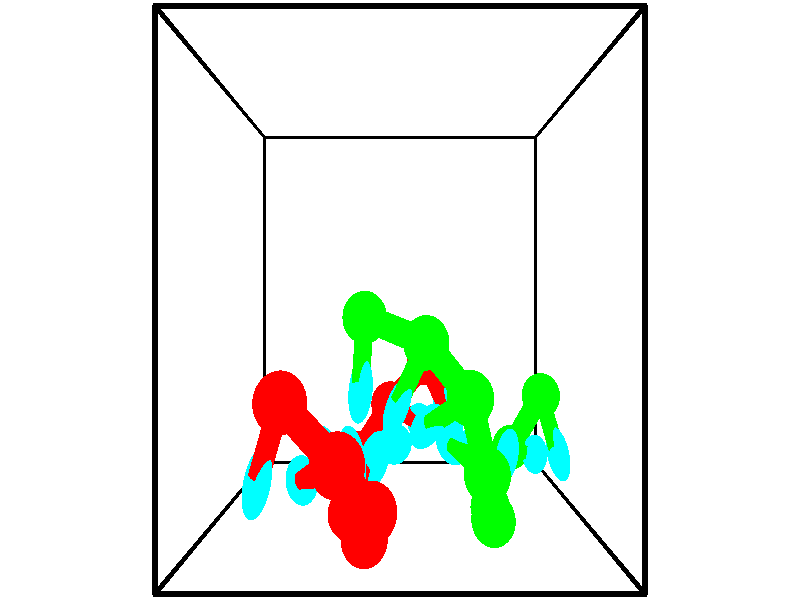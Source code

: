 // switches for output
#declare DRAW_BASES = 1; // possible values are 0, 1; only relevant for DNA ribbons
#declare DRAW_BASES_TYPE = 3; // possible values are 1, 2, 3; only relevant for DNA ribbons
#declare DRAW_FOG = 0; // set to 1 to enable fog

#include "colors.inc"

#include "transforms.inc"
background { rgb <1, 1, 1>}

#default {
   normal{
       ripples 0.25
       frequency 0.20
       turbulence 0.2
       lambda 5
   }
	finish {
		phong 0.1
		phong_size 40.
	}
}

// original window dimensions: 1024x640


// camera settings

camera {
	sky <-0, 1, 0>
	up <-0, 1, 0>
	right 1.6 * <1, 0, 0>
	location <2.5, 2.5, 11.1562>
	look_at <2.5, 2.5, 2.5>
	direction <0, 0, -8.6562>
	angle 67.0682
}


# declare cpy_camera_pos = <2.5, 2.5, 11.1562>;
# if (DRAW_FOG = 1)
fog {
	fog_type 2
	up vnormalize(cpy_camera_pos)
	color rgbt<1,1,1,0.3>
	distance 1e-5
	fog_alt 3e-3
	fog_offset 4
}
# end


// LIGHTS

# declare lum = 6;
global_settings {
	ambient_light rgb lum * <0.05, 0.05, 0.05>
	max_trace_level 15
}# declare cpy_direct_light_amount = 0.25;
light_source
{	1000 * <-1, -1, 1>,
	rgb lum * cpy_direct_light_amount
	parallel
}

light_source
{	1000 * <1, 1, -1>,
	rgb lum * cpy_direct_light_amount
	parallel
}

// strand 0

// nucleotide -1

// particle -1
sphere {
	<1.382708, 1.702734, 5.543692> 0.250000
	pigment { color rgbt <1,0,0,0> }
	no_shadow
}
cylinder {
	<1.246681, 1.330452, 5.489815>,  <1.165065, 1.107083, 5.457489>, 0.100000
	pigment { color rgbt <1,0,0,0> }
	no_shadow
}
cylinder {
	<1.246681, 1.330452, 5.489815>,  <1.382708, 1.702734, 5.543692>, 0.100000
	pigment { color rgbt <1,0,0,0> }
	no_shadow
}

// particle -1
sphere {
	<1.246681, 1.330452, 5.489815> 0.100000
	pigment { color rgbt <1,0,0,0> }
	no_shadow
}
sphere {
	0, 1
	scale<0.080000,0.200000,0.300000>
	matrix <0.722198, -0.166731, -0.671290,
		0.602316, -0.325558, 0.728853,
		-0.340066, -0.930705, -0.134693,
		1.144661, 1.051240, 5.449407>
	pigment { color rgbt <0,1,1,0> }
	no_shadow
}
cylinder {
	<1.939914, 1.272018, 5.788518>,  <1.382708, 1.702734, 5.543692>, 0.130000
	pigment { color rgbt <1,0,0,0> }
	no_shadow
}

// nucleotide -1

// particle -1
sphere {
	<1.939914, 1.272018, 5.788518> 0.250000
	pigment { color rgbt <1,0,0,0> }
	no_shadow
}
cylinder {
	<1.710579, 1.135185, 5.490723>,  <1.572978, 1.053086, 5.312045>, 0.100000
	pigment { color rgbt <1,0,0,0> }
	no_shadow
}
cylinder {
	<1.710579, 1.135185, 5.490723>,  <1.939914, 1.272018, 5.788518>, 0.100000
	pigment { color rgbt <1,0,0,0> }
	no_shadow
}

// particle -1
sphere {
	<1.710579, 1.135185, 5.490723> 0.100000
	pigment { color rgbt <1,0,0,0> }
	no_shadow
}
sphere {
	0, 1
	scale<0.080000,0.200000,0.300000>
	matrix <0.774947, 0.068563, -0.628296,
		0.265974, -0.937165, 0.225785,
		-0.573337, -0.342082, -0.744489,
		1.538578, 1.032561, 5.267376>
	pigment { color rgbt <0,1,1,0> }
	no_shadow
}
cylinder {
	<2.223358, 0.795351, 5.351657>,  <1.939914, 1.272018, 5.788518>, 0.130000
	pigment { color rgbt <1,0,0,0> }
	no_shadow
}

// nucleotide -1

// particle -1
sphere {
	<2.223358, 0.795351, 5.351657> 0.250000
	pigment { color rgbt <1,0,0,0> }
	no_shadow
}
cylinder {
	<1.962166, 1.023041, 5.151817>,  <1.805450, 1.159654, 5.031913>, 0.100000
	pigment { color rgbt <1,0,0,0> }
	no_shadow
}
cylinder {
	<1.962166, 1.023041, 5.151817>,  <2.223358, 0.795351, 5.351657>, 0.100000
	pigment { color rgbt <1,0,0,0> }
	no_shadow
}

// particle -1
sphere {
	<1.962166, 1.023041, 5.151817> 0.100000
	pigment { color rgbt <1,0,0,0> }
	no_shadow
}
sphere {
	0, 1
	scale<0.080000,0.200000,0.300000>
	matrix <0.664670, 0.114458, -0.738318,
		-0.363085, -0.814177, -0.453085,
		-0.652981, 0.569224, -0.499600,
		1.766272, 1.193808, 5.001937>
	pigment { color rgbt <0,1,1,0> }
	no_shadow
}
cylinder {
	<2.122452, 0.396731, 4.778550>,  <2.223358, 0.795351, 5.351657>, 0.130000
	pigment { color rgbt <1,0,0,0> }
	no_shadow
}

// nucleotide -1

// particle -1
sphere {
	<2.122452, 0.396731, 4.778550> 0.250000
	pigment { color rgbt <1,0,0,0> }
	no_shadow
}
cylinder {
	<2.042088, 0.782516, 4.709915>,  <1.993869, 1.013988, 4.668734>, 0.100000
	pigment { color rgbt <1,0,0,0> }
	no_shadow
}
cylinder {
	<2.042088, 0.782516, 4.709915>,  <2.122452, 0.396731, 4.778550>, 0.100000
	pigment { color rgbt <1,0,0,0> }
	no_shadow
}

// particle -1
sphere {
	<2.042088, 0.782516, 4.709915> 0.100000
	pigment { color rgbt <1,0,0,0> }
	no_shadow
}
sphere {
	0, 1
	scale<0.080000,0.200000,0.300000>
	matrix <0.693902, 0.016475, -0.719881,
		-0.691473, -0.263697, -0.672554,
		-0.200911, 0.964465, -0.171588,
		1.981814, 1.071856, 4.658439>
	pigment { color rgbt <0,1,1,0> }
	no_shadow
}
cylinder {
	<1.901206, 0.407685, 4.075100>,  <2.122452, 0.396731, 4.778550>, 0.130000
	pigment { color rgbt <1,0,0,0> }
	no_shadow
}

// nucleotide -1

// particle -1
sphere {
	<1.901206, 0.407685, 4.075100> 0.250000
	pigment { color rgbt <1,0,0,0> }
	no_shadow
}
cylinder {
	<2.075634, 0.742172, 4.208115>,  <2.180291, 0.942865, 4.287923>, 0.100000
	pigment { color rgbt <1,0,0,0> }
	no_shadow
}
cylinder {
	<2.075634, 0.742172, 4.208115>,  <1.901206, 0.407685, 4.075100>, 0.100000
	pigment { color rgbt <1,0,0,0> }
	no_shadow
}

// particle -1
sphere {
	<2.075634, 0.742172, 4.208115> 0.100000
	pigment { color rgbt <1,0,0,0> }
	no_shadow
}
sphere {
	0, 1
	scale<0.080000,0.200000,0.300000>
	matrix <0.697424, -0.080506, -0.712123,
		-0.568720, 0.542454, -0.618305,
		0.436071, 0.836219, 0.332535,
		2.206455, 0.993038, 4.307875>
	pigment { color rgbt <0,1,1,0> }
	no_shadow
}
cylinder {
	<1.972823, 0.850178, 3.435545>,  <1.901206, 0.407685, 4.075100>, 0.130000
	pigment { color rgbt <1,0,0,0> }
	no_shadow
}

// nucleotide -1

// particle -1
sphere {
	<1.972823, 0.850178, 3.435545> 0.250000
	pigment { color rgbt <1,0,0,0> }
	no_shadow
}
cylinder {
	<2.232922, 0.970482, 3.714607>,  <2.388981, 1.042664, 3.882045>, 0.100000
	pigment { color rgbt <1,0,0,0> }
	no_shadow
}
cylinder {
	<2.232922, 0.970482, 3.714607>,  <1.972823, 0.850178, 3.435545>, 0.100000
	pigment { color rgbt <1,0,0,0> }
	no_shadow
}

// particle -1
sphere {
	<2.232922, 0.970482, 3.714607> 0.100000
	pigment { color rgbt <1,0,0,0> }
	no_shadow
}
sphere {
	0, 1
	scale<0.080000,0.200000,0.300000>
	matrix <0.727559, 0.017848, -0.685813,
		-0.218716, 0.953533, -0.207214,
		0.650247, 0.300759, 0.697655,
		2.427996, 1.060709, 3.923904>
	pigment { color rgbt <0,1,1,0> }
	no_shadow
}
cylinder {
	<2.367158, 1.342250, 3.083337>,  <1.972823, 0.850178, 3.435545>, 0.130000
	pigment { color rgbt <1,0,0,0> }
	no_shadow
}

// nucleotide -1

// particle -1
sphere {
	<2.367158, 1.342250, 3.083337> 0.250000
	pigment { color rgbt <1,0,0,0> }
	no_shadow
}
cylinder {
	<2.600594, 1.270493, 3.400131>,  <2.740655, 1.227438, 3.590208>, 0.100000
	pigment { color rgbt <1,0,0,0> }
	no_shadow
}
cylinder {
	<2.600594, 1.270493, 3.400131>,  <2.367158, 1.342250, 3.083337>, 0.100000
	pigment { color rgbt <1,0,0,0> }
	no_shadow
}

// particle -1
sphere {
	<2.600594, 1.270493, 3.400131> 0.100000
	pigment { color rgbt <1,0,0,0> }
	no_shadow
}
sphere {
	0, 1
	scale<0.080000,0.200000,0.300000>
	matrix <0.790647, -0.096909, -0.604554,
		0.185203, 0.978993, 0.085281,
		0.583590, -0.179392, 0.791986,
		2.775671, 1.216675, 3.637727>
	pigment { color rgbt <0,1,1,0> }
	no_shadow
}
cylinder {
	<2.843514, 1.784510, 2.940734>,  <2.367158, 1.342250, 3.083337>, 0.130000
	pigment { color rgbt <1,0,0,0> }
	no_shadow
}

// nucleotide -1

// particle -1
sphere {
	<2.843514, 1.784510, 2.940734> 0.250000
	pigment { color rgbt <1,0,0,0> }
	no_shadow
}
cylinder {
	<3.002831, 1.497879, 3.169777>,  <3.098421, 1.325900, 3.307203>, 0.100000
	pigment { color rgbt <1,0,0,0> }
	no_shadow
}
cylinder {
	<3.002831, 1.497879, 3.169777>,  <2.843514, 1.784510, 2.940734>, 0.100000
	pigment { color rgbt <1,0,0,0> }
	no_shadow
}

// particle -1
sphere {
	<3.002831, 1.497879, 3.169777> 0.100000
	pigment { color rgbt <1,0,0,0> }
	no_shadow
}
sphere {
	0, 1
	scale<0.080000,0.200000,0.300000>
	matrix <0.580497, -0.286428, -0.762222,
		0.710202, 0.635984, 0.301889,
		0.398292, -0.716578, 0.572608,
		3.122318, 1.282906, 3.341559>
	pigment { color rgbt <0,1,1,0> }
	no_shadow
}
// strand 1

// nucleotide -1

// particle -1
sphere {
	<4.393683, 1.429625, 3.035415> 0.250000
	pigment { color rgbt <0,1,0,0> }
	no_shadow
}
cylinder {
	<4.468023, 1.103561, 3.254860>,  <4.512628, 0.907923, 3.386527>, 0.100000
	pigment { color rgbt <0,1,0,0> }
	no_shadow
}
cylinder {
	<4.468023, 1.103561, 3.254860>,  <4.393683, 1.429625, 3.035415>, 0.100000
	pigment { color rgbt <0,1,0,0> }
	no_shadow
}

// particle -1
sphere {
	<4.468023, 1.103561, 3.254860> 0.100000
	pigment { color rgbt <0,1,0,0> }
	no_shadow
}
sphere {
	0, 1
	scale<0.080000,0.200000,0.300000>
	matrix <-0.929750, 0.034716, 0.366551,
		-0.317843, -0.578197, -0.751442,
		0.185851, -0.815158, 0.548612,
		4.523778, 0.859014, 3.419444>
	pigment { color rgbt <0,1,1,0> }
	no_shadow
}
cylinder {
	<4.024068, 0.815174, 2.858073>,  <4.393683, 1.429625, 3.035415>, 0.130000
	pigment { color rgbt <0,1,0,0> }
	no_shadow
}

// nucleotide -1

// particle -1
sphere {
	<4.024068, 0.815174, 2.858073> 0.250000
	pigment { color rgbt <0,1,0,0> }
	no_shadow
}
cylinder {
	<4.123697, 0.851105, 3.243797>,  <4.183475, 0.872663, 3.475232>, 0.100000
	pigment { color rgbt <0,1,0,0> }
	no_shadow
}
cylinder {
	<4.123697, 0.851105, 3.243797>,  <4.024068, 0.815174, 2.858073>, 0.100000
	pigment { color rgbt <0,1,0,0> }
	no_shadow
}

// particle -1
sphere {
	<4.123697, 0.851105, 3.243797> 0.100000
	pigment { color rgbt <0,1,0,0> }
	no_shadow
}
sphere {
	0, 1
	scale<0.080000,0.200000,0.300000>
	matrix <-0.959718, 0.156559, 0.233303,
		-0.130015, -0.983576, 0.125201,
		0.249072, 0.089825, 0.964310,
		4.198419, 0.878053, 3.533090>
	pigment { color rgbt <0,1,1,0> }
	no_shadow
}
cylinder {
	<3.649935, 0.297007, 3.464202>,  <4.024068, 0.815174, 2.858073>, 0.130000
	pigment { color rgbt <0,1,0,0> }
	no_shadow
}

// nucleotide -1

// particle -1
sphere {
	<3.649935, 0.297007, 3.464202> 0.250000
	pigment { color rgbt <0,1,0,0> }
	no_shadow
}
cylinder {
	<3.741964, 0.649719, 3.628899>,  <3.797182, 0.861346, 3.727716>, 0.100000
	pigment { color rgbt <0,1,0,0> }
	no_shadow
}
cylinder {
	<3.741964, 0.649719, 3.628899>,  <3.649935, 0.297007, 3.464202>, 0.100000
	pigment { color rgbt <0,1,0,0> }
	no_shadow
}

// particle -1
sphere {
	<3.741964, 0.649719, 3.628899> 0.100000
	pigment { color rgbt <0,1,0,0> }
	no_shadow
}
sphere {
	0, 1
	scale<0.080000,0.200000,0.300000>
	matrix <-0.927826, 0.071106, 0.366174,
		0.293608, -0.466271, 0.834497,
		0.230074, 0.881780, 0.411742,
		3.810987, 0.914253, 3.752421>
	pigment { color rgbt <0,1,1,0> }
	no_shadow
}
cylinder {
	<3.562745, 0.411962, 4.286638>,  <3.649935, 0.297007, 3.464202>, 0.130000
	pigment { color rgbt <0,1,0,0> }
	no_shadow
}

// nucleotide -1

// particle -1
sphere {
	<3.562745, 0.411962, 4.286638> 0.250000
	pigment { color rgbt <0,1,0,0> }
	no_shadow
}
cylinder {
	<3.465895, 0.719666, 4.050125>,  <3.407785, 0.904288, 3.908217>, 0.100000
	pigment { color rgbt <0,1,0,0> }
	no_shadow
}
cylinder {
	<3.465895, 0.719666, 4.050125>,  <3.562745, 0.411962, 4.286638>, 0.100000
	pigment { color rgbt <0,1,0,0> }
	no_shadow
}

// particle -1
sphere {
	<3.465895, 0.719666, 4.050125> 0.100000
	pigment { color rgbt <0,1,0,0> }
	no_shadow
}
sphere {
	0, 1
	scale<0.080000,0.200000,0.300000>
	matrix <-0.860789, 0.110878, 0.496739,
		0.447681, 0.629242, 0.635323,
		-0.242125, 0.769260, -0.591283,
		3.393257, 0.950443, 3.872740>
	pigment { color rgbt <0,1,1,0> }
	no_shadow
}
cylinder {
	<3.434326, 0.937916, 4.691086>,  <3.562745, 0.411962, 4.286638>, 0.130000
	pigment { color rgbt <0,1,0,0> }
	no_shadow
}

// nucleotide -1

// particle -1
sphere {
	<3.434326, 0.937916, 4.691086> 0.250000
	pigment { color rgbt <0,1,0,0> }
	no_shadow
}
cylinder {
	<3.242237, 1.039902, 4.355377>,  <3.126984, 1.101093, 4.153952>, 0.100000
	pigment { color rgbt <0,1,0,0> }
	no_shadow
}
cylinder {
	<3.242237, 1.039902, 4.355377>,  <3.434326, 0.937916, 4.691086>, 0.100000
	pigment { color rgbt <0,1,0,0> }
	no_shadow
}

// particle -1
sphere {
	<3.242237, 1.039902, 4.355377> 0.100000
	pigment { color rgbt <0,1,0,0> }
	no_shadow
}
sphere {
	0, 1
	scale<0.080000,0.200000,0.300000>
	matrix <-0.818761, 0.212955, 0.533180,
		0.314669, 0.943209, 0.106488,
		-0.480223, 0.254964, -0.839273,
		3.098170, 1.116391, 4.103595>
	pigment { color rgbt <0,1,1,0> }
	no_shadow
}
cylinder {
	<3.243925, 1.632370, 4.774152>,  <3.434326, 0.937916, 4.691086>, 0.130000
	pigment { color rgbt <0,1,0,0> }
	no_shadow
}

// nucleotide -1

// particle -1
sphere {
	<3.243925, 1.632370, 4.774152> 0.250000
	pigment { color rgbt <0,1,0,0> }
	no_shadow
}
cylinder {
	<2.993893, 1.448029, 4.522156>,  <2.843873, 1.337424, 4.370958>, 0.100000
	pigment { color rgbt <0,1,0,0> }
	no_shadow
}
cylinder {
	<2.993893, 1.448029, 4.522156>,  <3.243925, 1.632370, 4.774152>, 0.100000
	pigment { color rgbt <0,1,0,0> }
	no_shadow
}

// particle -1
sphere {
	<2.993893, 1.448029, 4.522156> 0.100000
	pigment { color rgbt <0,1,0,0> }
	no_shadow
}
sphere {
	0, 1
	scale<0.080000,0.200000,0.300000>
	matrix <-0.779934, 0.336450, 0.527735,
		-0.031248, 0.821229, -0.569743,
		-0.625081, -0.460852, -0.629991,
		2.806368, 1.309773, 4.333158>
	pigment { color rgbt <0,1,1,0> }
	no_shadow
}
cylinder {
	<2.783107, 2.114279, 4.624397>,  <3.243925, 1.632370, 4.774152>, 0.130000
	pigment { color rgbt <0,1,0,0> }
	no_shadow
}

// nucleotide -1

// particle -1
sphere {
	<2.783107, 2.114279, 4.624397> 0.250000
	pigment { color rgbt <0,1,0,0> }
	no_shadow
}
cylinder {
	<2.602850, 1.770218, 4.528847>,  <2.494696, 1.563781, 4.471517>, 0.100000
	pigment { color rgbt <0,1,0,0> }
	no_shadow
}
cylinder {
	<2.602850, 1.770218, 4.528847>,  <2.783107, 2.114279, 4.624397>, 0.100000
	pigment { color rgbt <0,1,0,0> }
	no_shadow
}

// particle -1
sphere {
	<2.602850, 1.770218, 4.528847> 0.100000
	pigment { color rgbt <0,1,0,0> }
	no_shadow
}
sphere {
	0, 1
	scale<0.080000,0.200000,0.300000>
	matrix <-0.831375, 0.306908, 0.463274,
		-0.325173, 0.407365, -0.853414,
		-0.450641, -0.860152, -0.238875,
		2.467658, 1.512172, 4.457184>
	pigment { color rgbt <0,1,1,0> }
	no_shadow
}
cylinder {
	<2.101703, 2.336685, 4.345770>,  <2.783107, 2.114279, 4.624397>, 0.130000
	pigment { color rgbt <0,1,0,0> }
	no_shadow
}

// nucleotide -1

// particle -1
sphere {
	<2.101703, 2.336685, 4.345770> 0.250000
	pigment { color rgbt <0,1,0,0> }
	no_shadow
}
cylinder {
	<2.082546, 1.959549, 4.477684>,  <2.071052, 1.733267, 4.556832>, 0.100000
	pigment { color rgbt <0,1,0,0> }
	no_shadow
}
cylinder {
	<2.082546, 1.959549, 4.477684>,  <2.101703, 2.336685, 4.345770>, 0.100000
	pigment { color rgbt <0,1,0,0> }
	no_shadow
}

// particle -1
sphere {
	<2.082546, 1.959549, 4.477684> 0.100000
	pigment { color rgbt <0,1,0,0> }
	no_shadow
}
sphere {
	0, 1
	scale<0.080000,0.200000,0.300000>
	matrix <-0.778331, 0.242153, 0.579278,
		-0.626025, -0.228939, -0.745439,
		-0.047891, -0.942841, 0.329784,
		2.068179, 1.676697, 4.576619>
	pigment { color rgbt <0,1,1,0> }
	no_shadow
}
// box output
cylinder {
	<0.000000, 0.000000, 0.000000>,  <5.000000, 0.000000, 0.000000>, 0.025000
	pigment { color rgbt <0,0,0,0> }
	no_shadow
}
cylinder {
	<0.000000, 0.000000, 0.000000>,  <0.000000, 5.000000, 0.000000>, 0.025000
	pigment { color rgbt <0,0,0,0> }
	no_shadow
}
cylinder {
	<0.000000, 0.000000, 0.000000>,  <0.000000, 0.000000, 5.000000>, 0.025000
	pigment { color rgbt <0,0,0,0> }
	no_shadow
}
cylinder {
	<5.000000, 5.000000, 5.000000>,  <0.000000, 5.000000, 5.000000>, 0.025000
	pigment { color rgbt <0,0,0,0> }
	no_shadow
}
cylinder {
	<5.000000, 5.000000, 5.000000>,  <5.000000, 0.000000, 5.000000>, 0.025000
	pigment { color rgbt <0,0,0,0> }
	no_shadow
}
cylinder {
	<5.000000, 5.000000, 5.000000>,  <5.000000, 5.000000, 0.000000>, 0.025000
	pigment { color rgbt <0,0,0,0> }
	no_shadow
}
cylinder {
	<0.000000, 0.000000, 5.000000>,  <0.000000, 5.000000, 5.000000>, 0.025000
	pigment { color rgbt <0,0,0,0> }
	no_shadow
}
cylinder {
	<0.000000, 0.000000, 5.000000>,  <5.000000, 0.000000, 5.000000>, 0.025000
	pigment { color rgbt <0,0,0,0> }
	no_shadow
}
cylinder {
	<5.000000, 5.000000, 0.000000>,  <0.000000, 5.000000, 0.000000>, 0.025000
	pigment { color rgbt <0,0,0,0> }
	no_shadow
}
cylinder {
	<5.000000, 5.000000, 0.000000>,  <5.000000, 0.000000, 0.000000>, 0.025000
	pigment { color rgbt <0,0,0,0> }
	no_shadow
}
cylinder {
	<5.000000, 0.000000, 5.000000>,  <5.000000, 0.000000, 0.000000>, 0.025000
	pigment { color rgbt <0,0,0,0> }
	no_shadow
}
cylinder {
	<0.000000, 5.000000, 0.000000>,  <0.000000, 5.000000, 5.000000>, 0.025000
	pigment { color rgbt <0,0,0,0> }
	no_shadow
}
// end of box output
